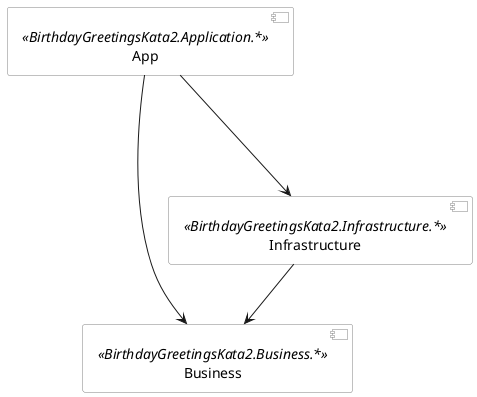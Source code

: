 ﻿@startuml

skinparam componentStyle uml2
skinparam component {
  BorderColor #grey
  BackgroundColor #white
}

[Business] <<BirthdayGreetingsKata2.Business.*>>
[Infrastructure] <<BirthdayGreetingsKata2.Infrastructure.*>>
[App] <<BirthdayGreetingsKata2.Application.*>>

[App] ---> [Business]
[Infrastructure] --> [Business]
[App] ---> [Infrastructure]


@enduml